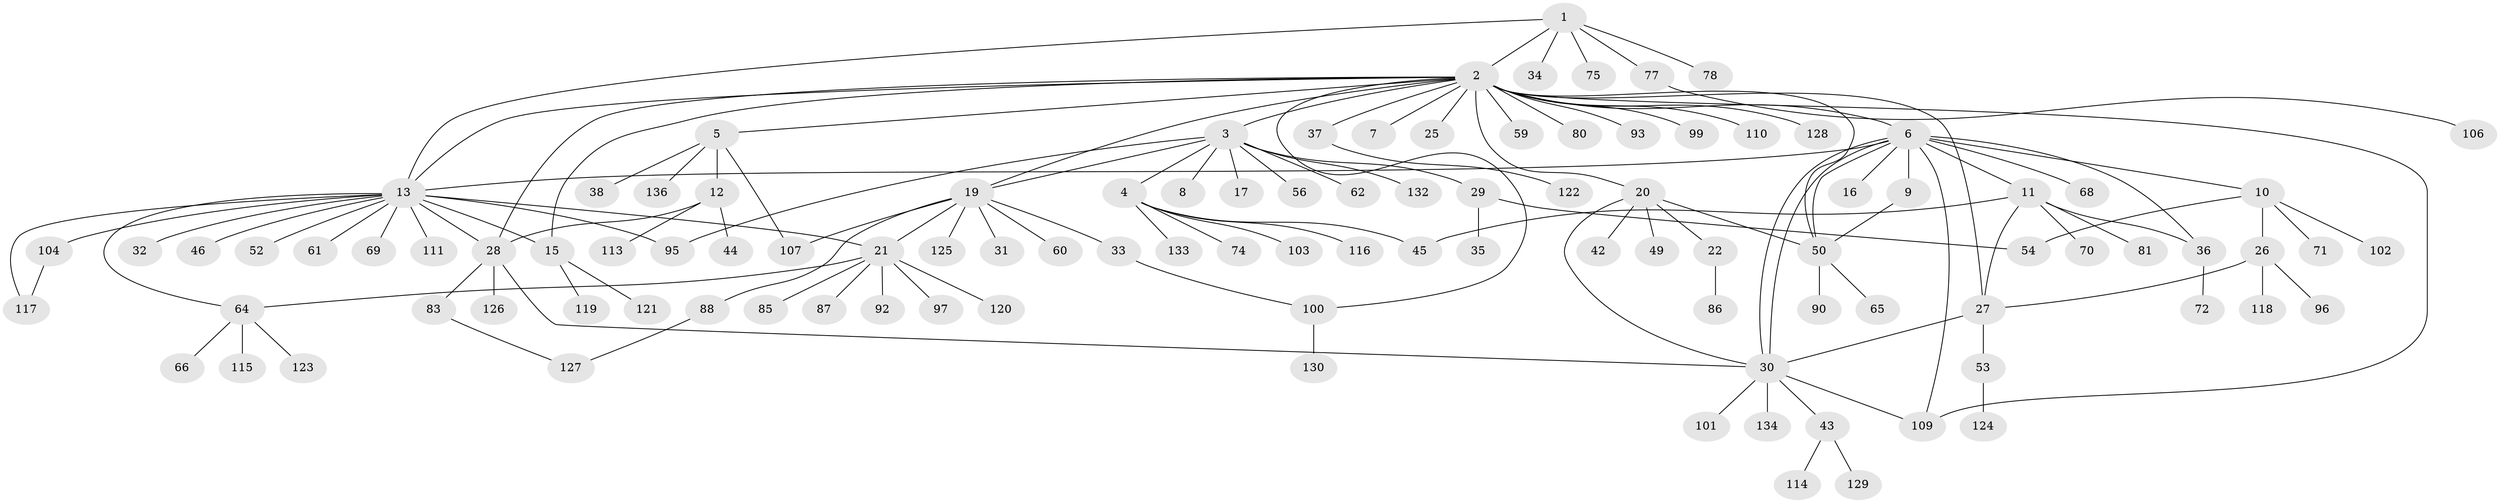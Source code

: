 // Generated by graph-tools (version 1.1) at 2025/23/03/03/25 07:23:52]
// undirected, 107 vertices, 133 edges
graph export_dot {
graph [start="1"]
  node [color=gray90,style=filled];
  1 [super="+63"];
  2 [super="+79"];
  3 [super="+18"];
  4 [super="+51"];
  5 [super="+23"];
  6 [super="+67"];
  7;
  8;
  9;
  10 [super="+40"];
  11 [super="+73"];
  12 [super="+14"];
  13 [super="+47"];
  15;
  16;
  17 [super="+112"];
  19 [super="+24"];
  20 [super="+137"];
  21 [super="+41"];
  22;
  25;
  26 [super="+82"];
  27 [super="+89"];
  28 [super="+105"];
  29 [super="+48"];
  30 [super="+55"];
  31;
  32;
  33;
  34;
  35;
  36 [super="+84"];
  37 [super="+39"];
  38 [super="+135"];
  42 [super="+131"];
  43 [super="+58"];
  44;
  45;
  46;
  49;
  50 [super="+57"];
  52;
  53;
  54 [super="+94"];
  56;
  59;
  60;
  61 [super="+76"];
  62;
  64;
  65;
  66;
  68;
  69;
  70;
  71;
  72;
  74 [super="+108"];
  75;
  77 [super="+91"];
  78;
  80;
  81;
  83 [super="+98"];
  85;
  86;
  87;
  88;
  90;
  92;
  93;
  95;
  96;
  97;
  99;
  100;
  101;
  102;
  103;
  104;
  106;
  107;
  109;
  110;
  111;
  113;
  114;
  115;
  116;
  117;
  118;
  119;
  120;
  121;
  122;
  123;
  124;
  125;
  126;
  127;
  128;
  129;
  130;
  132;
  133;
  134;
  136;
  1 -- 2;
  1 -- 13;
  1 -- 34;
  1 -- 75;
  1 -- 77;
  1 -- 78;
  2 -- 3;
  2 -- 5;
  2 -- 6;
  2 -- 7;
  2 -- 13;
  2 -- 15;
  2 -- 19;
  2 -- 20;
  2 -- 25;
  2 -- 27;
  2 -- 28;
  2 -- 37;
  2 -- 50;
  2 -- 59;
  2 -- 80;
  2 -- 99;
  2 -- 100;
  2 -- 109;
  2 -- 110;
  2 -- 128;
  2 -- 93;
  3 -- 4;
  3 -- 8;
  3 -- 17;
  3 -- 19;
  3 -- 29;
  3 -- 56;
  3 -- 62;
  3 -- 95;
  3 -- 132;
  4 -- 45;
  4 -- 74;
  4 -- 103;
  4 -- 116;
  4 -- 133;
  5 -- 12;
  5 -- 38;
  5 -- 107;
  5 -- 136;
  6 -- 9;
  6 -- 10;
  6 -- 11;
  6 -- 13;
  6 -- 16;
  6 -- 30;
  6 -- 30;
  6 -- 36;
  6 -- 68;
  6 -- 109;
  6 -- 50;
  9 -- 50;
  10 -- 26;
  10 -- 54;
  10 -- 102;
  10 -- 71;
  11 -- 27;
  11 -- 45;
  11 -- 70;
  11 -- 81;
  11 -- 36;
  12 -- 28;
  12 -- 113;
  12 -- 44;
  13 -- 15;
  13 -- 28;
  13 -- 32;
  13 -- 46;
  13 -- 52;
  13 -- 61;
  13 -- 64;
  13 -- 69;
  13 -- 95;
  13 -- 111;
  13 -- 117;
  13 -- 104;
  13 -- 21;
  15 -- 119;
  15 -- 121;
  19 -- 21 [weight=2];
  19 -- 33;
  19 -- 60;
  19 -- 88;
  19 -- 125;
  19 -- 107;
  19 -- 31;
  20 -- 22;
  20 -- 30;
  20 -- 42;
  20 -- 49;
  20 -- 50;
  21 -- 87;
  21 -- 97;
  21 -- 120;
  21 -- 64;
  21 -- 85;
  21 -- 92;
  22 -- 86;
  26 -- 27;
  26 -- 96;
  26 -- 118;
  27 -- 30;
  27 -- 53;
  28 -- 30;
  28 -- 83;
  28 -- 126;
  29 -- 35;
  29 -- 54;
  30 -- 43;
  30 -- 101;
  30 -- 109;
  30 -- 134;
  33 -- 100;
  36 -- 72;
  37 -- 122;
  43 -- 114;
  43 -- 129;
  50 -- 65;
  50 -- 90;
  53 -- 124;
  64 -- 66;
  64 -- 115;
  64 -- 123;
  77 -- 106;
  83 -- 127;
  88 -- 127;
  100 -- 130;
  104 -- 117;
}
